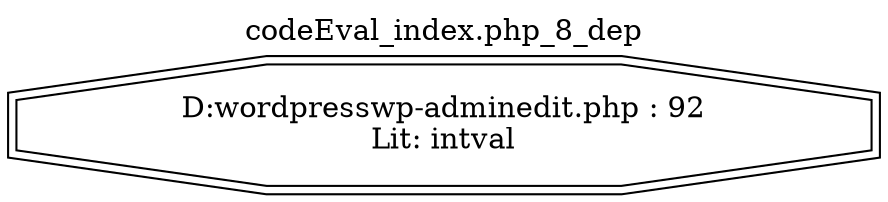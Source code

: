 digraph cfg {
  label="codeEval_index.php_8_dep";
  labelloc=t;
  n1 [shape=doubleoctagon, label="D:\wordpress\wp-admin\edit.php : 92\nLit: intval\n"];
}
